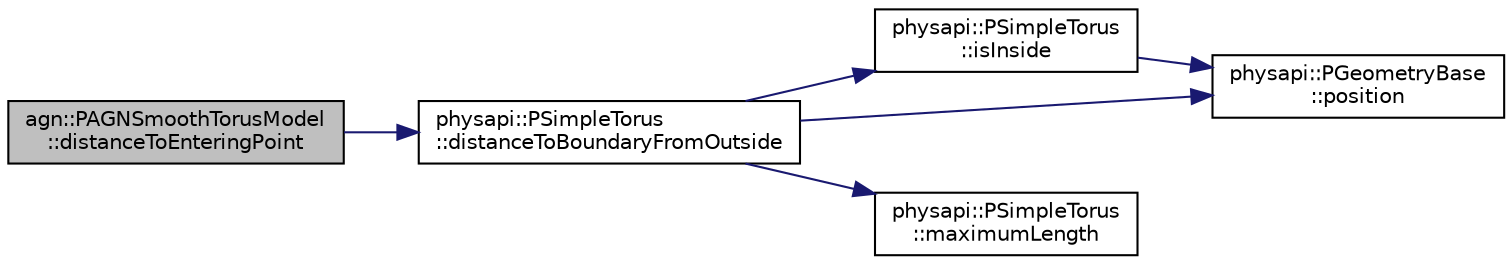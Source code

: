 digraph "agn::PAGNSmoothTorusModel::distanceToEnteringPoint"
{
 // LATEX_PDF_SIZE
  edge [fontname="Helvetica",fontsize="10",labelfontname="Helvetica",labelfontsize="10"];
  node [fontname="Helvetica",fontsize="10",shape=record];
  rankdir="LR";
  Node1 [label="agn::PAGNSmoothTorusModel\l::distanceToEnteringPoint",height=0.2,width=0.4,color="black", fillcolor="grey75", style="filled", fontcolor="black",tooltip=" "];
  Node1 -> Node2 [color="midnightblue",fontsize="10",style="solid",fontname="Helvetica"];
  Node2 [label="physapi::PSimpleTorus\l::distanceToBoundaryFromOutside",height=0.2,width=0.4,color="black", fillcolor="white", style="filled",URL="$classphysapi_1_1_p_simple_torus.html#ac99f96b476bd37e6ceebbc7ede24265e",tooltip="Get the distance to the geometry's boundaries from an outside point."];
  Node2 -> Node3 [color="midnightblue",fontsize="10",style="solid",fontname="Helvetica"];
  Node3 [label="physapi::PSimpleTorus\l::isInside",height=0.2,width=0.4,color="black", fillcolor="white", style="filled",URL="$classphysapi_1_1_p_simple_torus.html#a377f278cd3cd37352d503a4a93e5f8d6",tooltip="Check if the given point is inside the geometry."];
  Node3 -> Node4 [color="midnightblue",fontsize="10",style="solid",fontname="Helvetica"];
  Node4 [label="physapi::PGeometryBase\l::position",height=0.2,width=0.4,color="black", fillcolor="white", style="filled",URL="$classphysapi_1_1_p_geometry_base.html#a6bddf89a66ee7f884e33319b389c4147",tooltip="Get the position of the object."];
  Node2 -> Node5 [color="midnightblue",fontsize="10",style="solid",fontname="Helvetica"];
  Node5 [label="physapi::PSimpleTorus\l::maximumLength",height=0.2,width=0.4,color="black", fillcolor="white", style="filled",URL="$classphysapi_1_1_p_simple_torus.html#a048c0aaad78f211130396841d5578b6b",tooltip="Get the maximum possible length inside the geometry."];
  Node2 -> Node4 [color="midnightblue",fontsize="10",style="solid",fontname="Helvetica"];
}
